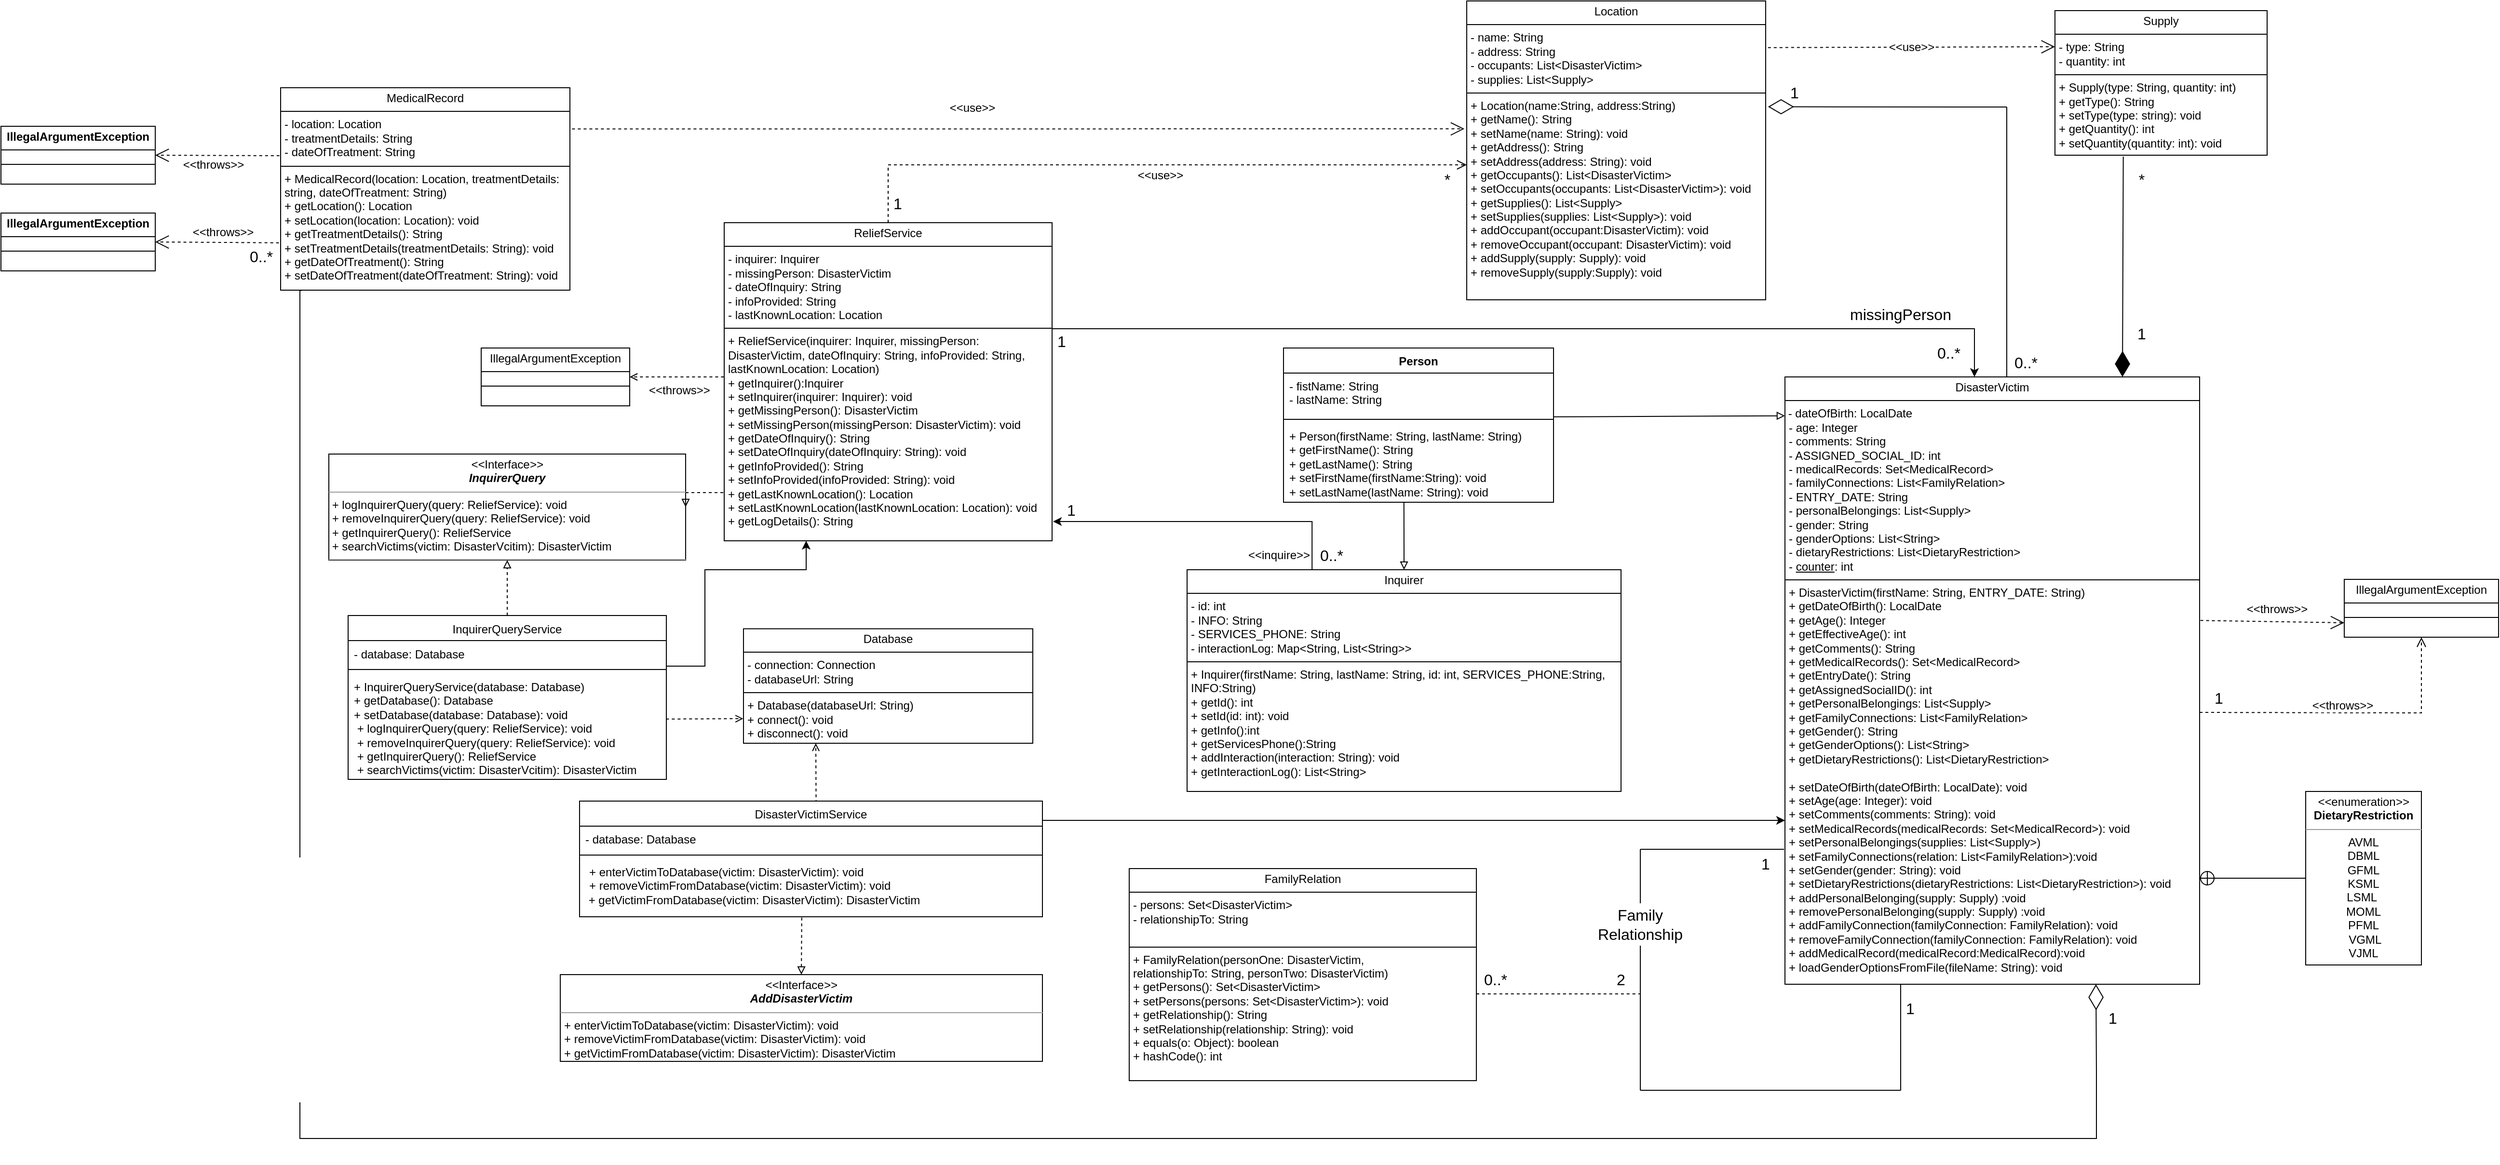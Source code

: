 <mxfile version="24.0.5" type="device">
  <diagram id="C5RBs43oDa-KdzZeNtuy" name="Page-1">
    <mxGraphModel dx="3094" dy="1171" grid="1" gridSize="10" guides="1" tooltips="1" connect="1" arrows="1" fold="1" page="0" pageScale="1" pageWidth="827" pageHeight="1169" math="0" shadow="0">
      <root>
        <mxCell id="WIyWlLk6GJQsqaUBKTNV-0" />
        <mxCell id="WIyWlLk6GJQsqaUBKTNV-1" parent="WIyWlLk6GJQsqaUBKTNV-0" />
        <mxCell id="fsNPHBbh8R6HiiBKmBhO-4" value="&lt;p style=&quot;margin:0px;margin-top:4px;text-align:center;&quot;&gt;MedicalRecord&lt;/p&gt;&lt;hr size=&quot;1&quot; style=&quot;border-style:solid;&quot;&gt;&lt;p style=&quot;margin:0px;margin-left:4px;&quot;&gt;- location: Location&lt;br&gt;- treatmentDetails: String&lt;br&gt;- dateOfTreatment: String&lt;br&gt;&lt;/p&gt;&lt;hr size=&quot;1&quot; style=&quot;border-style:solid;&quot;&gt;&lt;p style=&quot;margin:0px;margin-left:4px;&quot;&gt;+ MedicalRecord(location: Location, treatmentDetails:&lt;br&gt;string, dateOfTreatment: String)&lt;br&gt;+ getLocation(): Location&lt;br&gt;+ setLocation(location: Location): void&lt;br&gt;+ getTreatmentDetails(): String&lt;br&gt;+ setTreatmentDetails(treatmentDetails: String): void&lt;br&gt;+ getDateOfTreatment(): String&lt;br&gt;+ setDateOfTreatment(dateOfTreatment: String): void&lt;/p&gt;" style="verticalAlign=top;align=left;overflow=fill;html=1;whiteSpace=wrap;" parent="WIyWlLk6GJQsqaUBKTNV-1" vertex="1">
          <mxGeometry x="50" y="140" width="300" height="210" as="geometry" />
        </mxCell>
        <mxCell id="fsNPHBbh8R6HiiBKmBhO-5" value="&lt;p style=&quot;margin:0px;margin-top:4px;text-align:center;&quot;&gt;&lt;b&gt;IllegalArgumentException&lt;/b&gt;&lt;/p&gt;&lt;hr size=&quot;1&quot; style=&quot;border-style:solid;&quot;&gt;&lt;div style=&quot;height:2px;&quot;&gt;&lt;/div&gt;&lt;hr size=&quot;1&quot; style=&quot;border-style:solid;&quot;&gt;&lt;div style=&quot;height:2px;&quot;&gt;&lt;/div&gt;" style="verticalAlign=top;align=left;overflow=fill;html=1;whiteSpace=wrap;" parent="WIyWlLk6GJQsqaUBKTNV-1" vertex="1">
          <mxGeometry x="-240" y="180" width="160" height="60" as="geometry" />
        </mxCell>
        <mxCell id="fsNPHBbh8R6HiiBKmBhO-6" value="&lt;p style=&quot;margin: 4px 0px 0px; text-align: center;&quot;&gt;&lt;b&gt;IllegalArgumentException&lt;/b&gt;&lt;/p&gt;&lt;hr style=&quot;border-style: solid;&quot; size=&quot;1&quot;&gt;&lt;div style=&quot;height: 2px;&quot;&gt;&lt;/div&gt;&lt;hr style=&quot;border-style: solid;&quot; size=&quot;1&quot;&gt;&lt;br&gt;&lt;hr size=&quot;1&quot; style=&quot;border-style:solid;&quot;&gt;&lt;div style=&quot;height:2px;&quot;&gt;&lt;/div&gt;&lt;hr size=&quot;1&quot; style=&quot;border-style:solid;&quot;&gt;&lt;div style=&quot;height:2px;&quot;&gt;&lt;/div&gt;" style="verticalAlign=top;align=left;overflow=fill;html=1;whiteSpace=wrap;" parent="WIyWlLk6GJQsqaUBKTNV-1" vertex="1">
          <mxGeometry x="-240" y="270" width="160" height="60" as="geometry" />
        </mxCell>
        <mxCell id="fsNPHBbh8R6HiiBKmBhO-9" value="&amp;lt;&amp;lt;throws&amp;gt;&amp;gt;" style="endArrow=open;endSize=12;dashed=1;html=1;rounded=0;fontSize=12;curved=1;entryX=1;entryY=0.5;entryDx=0;entryDy=0;exitX=-0.004;exitY=0.336;exitDx=0;exitDy=0;exitPerimeter=0;" parent="WIyWlLk6GJQsqaUBKTNV-1" source="fsNPHBbh8R6HiiBKmBhO-4" target="fsNPHBbh8R6HiiBKmBhO-5" edge="1">
          <mxGeometry x="0.069" y="10" width="160" relative="1" as="geometry">
            <mxPoint x="50" y="330" as="sourcePoint" />
            <mxPoint x="210" y="330" as="targetPoint" />
            <mxPoint as="offset" />
          </mxGeometry>
        </mxCell>
        <mxCell id="fsNPHBbh8R6HiiBKmBhO-10" value="&amp;lt;&amp;lt;throws&amp;gt;&amp;gt;" style="endArrow=open;endSize=12;dashed=1;html=1;rounded=0;fontSize=12;curved=1;entryX=1;entryY=0.5;entryDx=0;entryDy=0;exitX=-0.006;exitY=0.766;exitDx=0;exitDy=0;exitPerimeter=0;" parent="WIyWlLk6GJQsqaUBKTNV-1" source="fsNPHBbh8R6HiiBKmBhO-4" target="fsNPHBbh8R6HiiBKmBhO-6" edge="1">
          <mxGeometry x="-0.091" y="-10" width="160" relative="1" as="geometry">
            <mxPoint x="50" y="460" as="sourcePoint" />
            <mxPoint x="210" y="460" as="targetPoint" />
            <mxPoint as="offset" />
          </mxGeometry>
        </mxCell>
        <mxCell id="fsNPHBbh8R6HiiBKmBhO-11" value="&lt;p style=&quot;margin:0px;margin-top:4px;text-align:center;&quot;&gt;Supply&lt;/p&gt;&lt;hr size=&quot;1&quot; style=&quot;border-style:solid;&quot;&gt;&lt;p style=&quot;margin:0px;margin-left:4px;&quot;&gt;- type: String&amp;nbsp;&lt;/p&gt;&lt;p style=&quot;margin:0px;margin-left:4px;&quot;&gt;- quantity: int&lt;/p&gt;&lt;hr size=&quot;1&quot; style=&quot;border-style:solid;&quot;&gt;&lt;p style=&quot;margin:0px;margin-left:4px;&quot;&gt;+ Supply(type: String, quantity: int)&lt;br/&gt;+ getType(): String&lt;br/&gt;+ setType(type: string): void&lt;br/&gt;+ getQuantity(): int&lt;br/&gt;+ setQuantity(quantity: int): void&lt;br&gt;&lt;/p&gt;" style="verticalAlign=top;align=left;overflow=fill;html=1;whiteSpace=wrap;" parent="WIyWlLk6GJQsqaUBKTNV-1" vertex="1">
          <mxGeometry x="1890" y="60" width="220" height="150" as="geometry" />
        </mxCell>
        <mxCell id="fsNPHBbh8R6HiiBKmBhO-13" value="&lt;p style=&quot;margin:0px;margin-top:4px;text-align:center;&quot;&gt;Location&lt;/p&gt;&lt;hr size=&quot;1&quot; style=&quot;border-style:solid;&quot;&gt;&lt;p style=&quot;margin:0px;margin-left:4px;&quot;&gt;- name: String&lt;br&gt;- address: String&lt;br&gt;- occupants: List&amp;lt;DisasterVictim&amp;gt;&lt;br&gt;- supplies: &lt;span style=&quot;background-color: initial;&quot;&gt;List&amp;lt;Supply&amp;gt;&lt;/span&gt;&lt;br&gt;&lt;/p&gt;&lt;hr size=&quot;1&quot; style=&quot;border-style:solid;&quot;&gt;&lt;p style=&quot;margin:0px;margin-left:4px;&quot;&gt;+ Location(name:String, address:String)&lt;br&gt;+ getName(): String&lt;br&gt;+ setName(name: String): void&lt;br&gt;+ getAddress(): String&lt;br&gt;+ setAddress(address: String): void&lt;br&gt;+ getOccupants(): List&amp;lt;DisasterVictim&amp;gt;&lt;br&gt;+ setOccupants(occupants: List&amp;lt;DisasterVictim&amp;gt;): void&lt;br&gt;+ getSupplies(): List&amp;lt;Supply&amp;gt;&lt;br&gt;+ setSupplies(supplies: List&amp;lt;Supply&amp;gt;): void&lt;br&gt;+ addOccupant(occupant:DisasterVictim): void&lt;br&gt;+ removeOccupant(occupant: DisasterVictim): void&lt;br&gt;+ addSupply(supply: Supply): void&lt;br&gt;+ removeSupply(supply:Supply): void&lt;br&gt;&lt;/p&gt;" style="verticalAlign=top;align=left;overflow=fill;html=1;whiteSpace=wrap;" parent="WIyWlLk6GJQsqaUBKTNV-1" vertex="1">
          <mxGeometry x="1280" y="50" width="310" height="310" as="geometry" />
        </mxCell>
        <mxCell id="fsNPHBbh8R6HiiBKmBhO-15" value="&lt;p style=&quot;margin:0px;margin-top:4px;text-align:center;&quot;&gt;DisasterVictim&lt;/p&gt;&lt;hr size=&quot;1&quot; style=&quot;border-style:solid;&quot;&gt;&lt;div&gt;&amp;nbsp;- dateOfBirth: LocalDate&lt;/div&gt;&lt;p style=&quot;margin:0px;margin-left:4px;&quot;&gt;- age: Integer&lt;/p&gt;&lt;p style=&quot;margin:0px;margin-left:4px;&quot;&gt;- comments: String&lt;br&gt;- ASSIGNED_SOCIAL_ID: int&lt;br&gt;- medicalRecords: Set&amp;lt;MedicalRecord&amp;gt;&lt;br&gt;- familyConnections: List&amp;lt;FamilyRelation&amp;gt;&lt;br&gt;- ENTRY_DATE: String&lt;br&gt;- personalBelongings: List&amp;lt;Supply&amp;gt;&lt;br&gt;- gender: String&lt;/p&gt;&lt;p style=&quot;margin:0px;margin-left:4px;&quot;&gt;- genderOptions: List&amp;lt;String&amp;gt;&lt;br&gt;- dietaryRestrictions: List&amp;lt;DietaryRestriction&amp;gt;&lt;br&gt;&lt;/p&gt;&lt;p style=&quot;margin:0px;margin-left:4px;&quot;&gt;- &lt;u&gt;counter&lt;/u&gt;: int&lt;/p&gt;&lt;hr size=&quot;1&quot; style=&quot;border-style:solid;&quot;&gt;&lt;p style=&quot;margin:0px;margin-left:4px;&quot;&gt;+ DisasterVictim(firstName: String, ENTRY_DATE: String)&lt;br&gt;&lt;/p&gt;&lt;p style=&quot;margin:0px;margin-left:4px;&quot;&gt;+ getDateOfBirth(): LocalDate&lt;/p&gt;&lt;p style=&quot;margin:0px;margin-left:4px;&quot;&gt;+ getAge(): Integer&lt;/p&gt;&lt;p style=&quot;margin:0px;margin-left:4px;&quot;&gt;+ getEffectiveAge(): int&lt;/p&gt;&lt;p style=&quot;margin:0px;margin-left:4px;&quot;&gt;+ getComments(): String&lt;br&gt;+ getMedicalRecords(): Set&amp;lt;MedicalRecord&amp;gt;&lt;br&gt;+ getEntryDate(): String&lt;br&gt;+ getAssignedSocialID(): int&lt;br&gt;+ getPersonalBelongings: List&amp;lt;Supply&amp;gt;&lt;br&gt;+ getFamilyConnections: List&amp;lt;FamilyRelation&amp;gt;&lt;/p&gt;&lt;p style=&quot;margin:0px;margin-left:4px;&quot;&gt;+ getGender(): String&lt;/p&gt;&lt;p style=&quot;margin:0px;margin-left:4px;&quot;&gt;+ getGenderOptions(): List&amp;lt;String&amp;gt;&lt;br&gt;+ getDietaryRestrictions(): List&amp;lt;DietaryRestriction&amp;gt;&lt;br&gt;&lt;/p&gt;&lt;p style=&quot;margin:0px;margin-left:4px;&quot;&gt;&lt;br&gt;+ setDateOfBirth(dateOfBirth: LocalDate): void&lt;/p&gt;&lt;p style=&quot;margin:0px;margin-left:4px;&quot;&gt;+ setAge(age: Integer): void&lt;br&gt;&lt;/p&gt;&lt;p style=&quot;margin:0px;margin-left:4px;&quot;&gt;+ setComments(comments: String): void&lt;br&gt;+ setMedicalRecords(medicalRecords: Set&amp;lt;MedicalRecord&amp;gt;): void&lt;br&gt;+ setPersonalBelongings(supplies: List&amp;lt;Supply&amp;gt;)&lt;br&gt;+ setFamilyConnections(relation: List&amp;lt;FamilyRelation&amp;gt;):void&lt;br&gt;+ setGender(gender: String): void&lt;br&gt;+ setDietaryRestrictions(dietaryRestrictions: List&amp;lt;DietaryRestriction&amp;gt;): void&lt;br&gt;&lt;/p&gt;&lt;p style=&quot;margin:0px;margin-left:4px;&quot;&gt;+ addPersonalBelonging(supply: Supply) :void&lt;br&gt;+ removePersonalBelonging(supply: Supply) :void&lt;br&gt;+ addFamilyConnection(familyConnection: FamilyRelation): void&lt;br&gt;+ removeFamilyConnection(familyConnection: FamilyRelation): void&lt;br&gt;+ addMedicalRecord(medicalRecord:MedicalRecord):void&lt;br&gt;+ loadGenderOptionsFromFile(fileName: String): void&lt;br&gt;&lt;/p&gt;" style="verticalAlign=top;align=left;overflow=fill;html=1;whiteSpace=wrap;" parent="WIyWlLk6GJQsqaUBKTNV-1" vertex="1">
          <mxGeometry x="1610" y="440" width="430" height="630" as="geometry" />
        </mxCell>
        <mxCell id="iH_fz4PEBAr2OIqZiqkG-1" style="edgeStyle=orthogonalEdgeStyle;rounded=0;orthogonalLoop=1;jettySize=auto;html=1;exitX=0.797;exitY=0;exitDx=0;exitDy=0;entryX=1;entryY=0.5;entryDx=0;entryDy=0;dashed=1;endArrow=open;endFill=0;exitPerimeter=0;" parent="WIyWlLk6GJQsqaUBKTNV-1" source="iH_fz4PEBAr2OIqZiqkG-50" target="fsNPHBbh8R6HiiBKmBhO-17" edge="1">
          <mxGeometry relative="1" as="geometry">
            <Array as="points">
              <mxPoint x="460" y="440" />
              <mxPoint x="460" y="440" />
            </Array>
          </mxGeometry>
        </mxCell>
        <mxCell id="fsNPHBbh8R6HiiBKmBhO-16" value="&lt;p style=&quot;margin:0px;margin-top:4px;text-align:center;&quot;&gt;ReliefService&lt;/p&gt;&lt;hr size=&quot;1&quot; style=&quot;border-style:solid;&quot;&gt;&lt;p style=&quot;margin:0px;margin-left:4px;&quot;&gt;- inquirer: Inquirer&lt;br&gt;- missingPerson: DisasterVictim&lt;br&gt;- dateOfInquiry: String&lt;br&gt;- infoProvided: String&lt;br&gt;- lastKnownLocation: Location&lt;/p&gt;&lt;hr size=&quot;1&quot; style=&quot;border-style:solid;&quot;&gt;&lt;p style=&quot;margin:0px;margin-left:4px;&quot;&gt;+ ReliefService(inquirer: Inquirer, missingPerson: DisasterVictim, dateOfInquiry: String, infoProvided: String, lastKnownLocation: Location)&lt;br&gt;+ getInquirer():Inquirer&lt;br&gt;+ setInquirer(inquirer: Inquirer): void&lt;br&gt;+ getMissingPerson(): DisasterVictim&lt;br&gt;+ setMissingPerson(missingPerson: DisasterVictim): void&lt;br&gt;+ getDateOfInquiry(): String&lt;br&gt;+ setDateOfInquiry(dateOfInquiry: String): void&lt;br&gt;+ getInfoProvided(): String&lt;br&gt;+ setInfoProvided(infoProvided: String): void&lt;br&gt;+ getLastKnownLocation(): Location&lt;br&gt;+ setLastKnownLocation(lastKnownLocation: Location): void&lt;br&gt;+ getLogDetails(): String&lt;/p&gt;&lt;br&gt;&lt;p style=&quot;margin:0px;margin-left:4px;&quot;&gt;&lt;br&gt;&lt;/p&gt;" style="verticalAlign=top;align=left;overflow=fill;html=1;whiteSpace=wrap;flipV=1;flipH=1;" parent="WIyWlLk6GJQsqaUBKTNV-1" vertex="1">
          <mxGeometry x="510" y="280" width="340" height="330" as="geometry" />
        </mxCell>
        <mxCell id="fsNPHBbh8R6HiiBKmBhO-17" value="&lt;p style=&quot;margin:0px;margin-top:4px;text-align:center;&quot;&gt;IllegalArgumentException&lt;br&gt;&lt;/p&gt;&lt;hr size=&quot;1&quot; style=&quot;border-style:solid;&quot;&gt;&lt;div style=&quot;height:2px;&quot;&gt;&lt;/div&gt;&lt;hr size=&quot;1&quot; style=&quot;border-style:solid;&quot;&gt;&lt;div style=&quot;height:2px;&quot;&gt;&lt;/div&gt;" style="verticalAlign=top;align=left;overflow=fill;html=1;whiteSpace=wrap;" parent="WIyWlLk6GJQsqaUBKTNV-1" vertex="1">
          <mxGeometry x="258" y="410" width="154" height="60" as="geometry" />
        </mxCell>
        <mxCell id="fsNPHBbh8R6HiiBKmBhO-23" value="&lt;p style=&quot;margin:0px;margin-top:4px;text-align:center;&quot;&gt;IllegalArgumentException&lt;br&gt;&lt;/p&gt;&lt;hr size=&quot;1&quot; style=&quot;border-style:solid;&quot;&gt;&lt;div style=&quot;height:2px;&quot;&gt;&lt;/div&gt;&lt;hr size=&quot;1&quot; style=&quot;border-style:solid;&quot;&gt;&lt;div style=&quot;height:2px;&quot;&gt;&lt;/div&gt;" style="verticalAlign=top;align=left;overflow=fill;html=1;whiteSpace=wrap;" parent="WIyWlLk6GJQsqaUBKTNV-1" vertex="1">
          <mxGeometry x="2190" y="650" width="160" height="60" as="geometry" />
        </mxCell>
        <mxCell id="fsNPHBbh8R6HiiBKmBhO-28" value="" style="endArrow=none;html=1;rounded=0;fontSize=12;startSize=8;endSize=8;edgeStyle=orthogonalEdgeStyle;" parent="WIyWlLk6GJQsqaUBKTNV-1" edge="1">
          <mxGeometry width="50" height="50" relative="1" as="geometry">
            <mxPoint x="1460" y="930" as="sourcePoint" />
            <mxPoint x="1609" y="930" as="targetPoint" />
            <Array as="points">
              <mxPoint x="1460" y="930" />
              <mxPoint x="1609" y="930" />
            </Array>
          </mxGeometry>
        </mxCell>
        <mxCell id="fsNPHBbh8R6HiiBKmBhO-29" value="" style="endArrow=none;html=1;rounded=0;fontSize=12;startSize=8;endSize=8;curved=1;" parent="WIyWlLk6GJQsqaUBKTNV-1" source="fsNPHBbh8R6HiiBKmBhO-36" edge="1">
          <mxGeometry width="50" height="50" relative="1" as="geometry">
            <mxPoint x="1460" y="1090" as="sourcePoint" />
            <mxPoint x="1460" y="930" as="targetPoint" />
          </mxGeometry>
        </mxCell>
        <mxCell id="fsNPHBbh8R6HiiBKmBhO-30" value="" style="endArrow=none;html=1;rounded=0;fontSize=12;startSize=8;endSize=8;curved=1;" parent="WIyWlLk6GJQsqaUBKTNV-1" edge="1">
          <mxGeometry width="50" height="50" relative="1" as="geometry">
            <mxPoint x="1460" y="1180" as="sourcePoint" />
            <mxPoint x="1730" y="1180" as="targetPoint" />
          </mxGeometry>
        </mxCell>
        <mxCell id="fsNPHBbh8R6HiiBKmBhO-31" value="" style="endArrow=none;html=1;rounded=0;fontSize=12;startSize=8;endSize=8;curved=1;exitX=0.279;exitY=1;exitDx=0;exitDy=0;exitPerimeter=0;" parent="WIyWlLk6GJQsqaUBKTNV-1" source="fsNPHBbh8R6HiiBKmBhO-15" edge="1">
          <mxGeometry width="50" height="50" relative="1" as="geometry">
            <mxPoint x="1790" y="1130" as="sourcePoint" />
            <mxPoint x="1730" y="1180" as="targetPoint" />
          </mxGeometry>
        </mxCell>
        <mxCell id="fsNPHBbh8R6HiiBKmBhO-35" value="" style="endArrow=none;html=1;rounded=0;fontSize=12;startSize=8;endSize=8;curved=1;" parent="WIyWlLk6GJQsqaUBKTNV-1" target="fsNPHBbh8R6HiiBKmBhO-36" edge="1">
          <mxGeometry width="50" height="50" relative="1" as="geometry">
            <mxPoint x="1460" y="1180" as="sourcePoint" />
            <mxPoint x="1460" y="900" as="targetPoint" />
          </mxGeometry>
        </mxCell>
        <mxCell id="fsNPHBbh8R6HiiBKmBhO-36" value="Family Relationship" style="text;html=1;align=center;verticalAlign=middle;whiteSpace=wrap;rounded=0;fontSize=16;" parent="WIyWlLk6GJQsqaUBKTNV-1" vertex="1">
          <mxGeometry x="1430" y="986" width="60" height="44" as="geometry" />
        </mxCell>
        <mxCell id="fsNPHBbh8R6HiiBKmBhO-38" value="1" style="text;html=1;align=center;verticalAlign=middle;whiteSpace=wrap;rounded=0;fontSize=16;" parent="WIyWlLk6GJQsqaUBKTNV-1" vertex="1">
          <mxGeometry x="1710" y="1080" width="60" height="30" as="geometry" />
        </mxCell>
        <mxCell id="4Btlan4GxNjPDh_RYDLL-2" value="" style="endArrow=none;html=1;rounded=0;fontSize=12;startSize=8;endSize=8;curved=1;" parent="WIyWlLk6GJQsqaUBKTNV-1" edge="1">
          <mxGeometry width="50" height="50" relative="1" as="geometry">
            <mxPoint x="1340" y="1130" as="sourcePoint" />
            <mxPoint x="1340" y="1130" as="targetPoint" />
          </mxGeometry>
        </mxCell>
        <mxCell id="4Btlan4GxNjPDh_RYDLL-12" value="&lt;p style=&quot;margin:0px;margin-top:4px;text-align:center;&quot;&gt;FamilyRelation&lt;/p&gt;&lt;hr size=&quot;1&quot; style=&quot;border-style:solid;&quot;&gt;&lt;p style=&quot;margin:0px;margin-left:4px;&quot;&gt;- persons: Set&amp;lt;DisasterVictim&amp;gt;&lt;br&gt;- relationshipTo: String&lt;br&gt;&lt;br&gt;&lt;/p&gt;&lt;hr size=&quot;1&quot; style=&quot;border-style:solid;&quot;&gt;&lt;p style=&quot;margin:0px;margin-left:4px;&quot;&gt;+ FamilyRelation(personOne: DisasterVictim,&lt;br&gt;relationshipTo: String, personTwo: DisasterVictim)&lt;br&gt;+ getPersons(): Set&amp;lt;DisasterVictim&amp;gt;&lt;br&gt;+ setPersons(persons: Set&amp;lt;DisasterVictim&amp;gt;): void&lt;br&gt;+ getRelationship(): String&lt;br&gt;+ setRelationship(relationship: String): void&lt;br&gt;+ equals(o: Object): boolean&lt;br&gt;+ hashCode(): int&lt;br&gt;&lt;/p&gt;" style="verticalAlign=top;align=left;overflow=fill;html=1;whiteSpace=wrap;" parent="WIyWlLk6GJQsqaUBKTNV-1" vertex="1">
          <mxGeometry x="930" y="950" width="360" height="220" as="geometry" />
        </mxCell>
        <mxCell id="4Btlan4GxNjPDh_RYDLL-13" value="&amp;lt;&amp;lt;throws&amp;gt;&amp;gt;" style="endArrow=open;endSize=12;dashed=1;html=1;rounded=0;fontSize=12;curved=1;entryX=0;entryY=0.75;entryDx=0;entryDy=0;exitX=1.002;exitY=0.401;exitDx=0;exitDy=0;exitPerimeter=0;" parent="WIyWlLk6GJQsqaUBKTNV-1" source="fsNPHBbh8R6HiiBKmBhO-15" target="fsNPHBbh8R6HiiBKmBhO-23" edge="1">
          <mxGeometry x="0.053" y="13" width="160" relative="1" as="geometry">
            <mxPoint x="1600" y="650" as="sourcePoint" />
            <mxPoint x="1760" y="650" as="targetPoint" />
            <mxPoint as="offset" />
          </mxGeometry>
        </mxCell>
        <mxCell id="4Btlan4GxNjPDh_RYDLL-16" value="&amp;lt;&amp;lt;throws&amp;gt;&amp;gt;" style="html=1;verticalAlign=bottom;endArrow=open;dashed=1;endSize=8;rounded=0;fontSize=12;edgeStyle=orthogonalEdgeStyle;entryX=0.5;entryY=1;entryDx=0;entryDy=0;" parent="WIyWlLk6GJQsqaUBKTNV-1" target="fsNPHBbh8R6HiiBKmBhO-23" edge="1">
          <mxGeometry x="-0.038" y="-2" relative="1" as="geometry">
            <mxPoint x="2040" y="788" as="sourcePoint" />
            <mxPoint x="2280" y="730" as="targetPoint" />
            <mxPoint as="offset" />
          </mxGeometry>
        </mxCell>
        <mxCell id="4Btlan4GxNjPDh_RYDLL-17" value="" style="endArrow=none;dashed=1;html=1;rounded=0;fontSize=12;startSize=8;endSize=8;curved=1;" parent="WIyWlLk6GJQsqaUBKTNV-1" edge="1">
          <mxGeometry width="50" height="50" relative="1" as="geometry">
            <mxPoint x="1290" y="1080" as="sourcePoint" />
            <mxPoint x="1460" y="1080" as="targetPoint" />
          </mxGeometry>
        </mxCell>
        <mxCell id="4Btlan4GxNjPDh_RYDLL-18" value="0..*" style="text;html=1;align=center;verticalAlign=middle;whiteSpace=wrap;rounded=0;fontSize=16;" parent="WIyWlLk6GJQsqaUBKTNV-1" vertex="1">
          <mxGeometry x="1280" y="1050" width="60" height="30" as="geometry" />
        </mxCell>
        <mxCell id="4Btlan4GxNjPDh_RYDLL-19" value="2" style="text;html=1;align=center;verticalAlign=middle;whiteSpace=wrap;rounded=0;fontSize=16;" parent="WIyWlLk6GJQsqaUBKTNV-1" vertex="1">
          <mxGeometry x="1410" y="1050" width="60" height="30" as="geometry" />
        </mxCell>
        <mxCell id="4Btlan4GxNjPDh_RYDLL-24" value="missingPerson" style="text;html=1;align=center;verticalAlign=middle;whiteSpace=wrap;rounded=0;fontSize=16;" parent="WIyWlLk6GJQsqaUBKTNV-1" vertex="1">
          <mxGeometry x="1700" y="360" width="60" height="30" as="geometry" />
        </mxCell>
        <mxCell id="4Btlan4GxNjPDh_RYDLL-26" value="0..*" style="text;html=1;align=center;verticalAlign=middle;whiteSpace=wrap;rounded=0;fontSize=16;" parent="WIyWlLk6GJQsqaUBKTNV-1" vertex="1">
          <mxGeometry x="1750" y="400" width="60" height="30" as="geometry" />
        </mxCell>
        <mxCell id="4Btlan4GxNjPDh_RYDLL-27" value="1" style="text;html=1;align=center;verticalAlign=middle;whiteSpace=wrap;rounded=0;fontSize=16;" parent="WIyWlLk6GJQsqaUBKTNV-1" vertex="1">
          <mxGeometry x="830" y="387.5" width="60" height="30" as="geometry" />
        </mxCell>
        <mxCell id="4Btlan4GxNjPDh_RYDLL-41" value="" style="endArrow=none;html=1;rounded=0;fontSize=12;startSize=8;endSize=8;entryX=0.074;entryY=1.001;entryDx=0;entryDy=0;entryPerimeter=0;edgeStyle=orthogonalEdgeStyle;" parent="WIyWlLk6GJQsqaUBKTNV-1" target="fsNPHBbh8R6HiiBKmBhO-4" edge="1">
          <mxGeometry width="50" height="50" relative="1" as="geometry">
            <mxPoint x="1820" y="1230" as="sourcePoint" />
            <mxPoint x="130.0" y="370" as="targetPoint" />
            <Array as="points">
              <mxPoint x="1820" y="1230" />
              <mxPoint x="70" y="1230" />
            </Array>
          </mxGeometry>
        </mxCell>
        <mxCell id="4Btlan4GxNjPDh_RYDLL-43" value="" style="endArrow=diamondThin;endFill=0;endSize=24;html=1;rounded=0;fontSize=12;edgeStyle=orthogonalEdgeStyle;entryX=0.75;entryY=1;entryDx=0;entryDy=0;" parent="WIyWlLk6GJQsqaUBKTNV-1" target="fsNPHBbh8R6HiiBKmBhO-15" edge="1">
          <mxGeometry width="160" relative="1" as="geometry">
            <mxPoint x="1820" y="1230" as="sourcePoint" />
            <mxPoint x="1820" y="1120" as="targetPoint" />
            <Array as="points">
              <mxPoint x="1933" y="1230" />
              <mxPoint x="1933" y="1160" />
            </Array>
          </mxGeometry>
        </mxCell>
        <mxCell id="4Btlan4GxNjPDh_RYDLL-44" value="0..*" style="text;html=1;align=center;verticalAlign=middle;whiteSpace=wrap;rounded=0;fontSize=16;" parent="WIyWlLk6GJQsqaUBKTNV-1" vertex="1">
          <mxGeometry y="279" width="60" height="71" as="geometry" />
        </mxCell>
        <mxCell id="4Btlan4GxNjPDh_RYDLL-45" value="1" style="text;html=1;align=center;verticalAlign=middle;whiteSpace=wrap;rounded=0;fontSize=16;" parent="WIyWlLk6GJQsqaUBKTNV-1" vertex="1">
          <mxGeometry x="1920" y="1090" width="60" height="30" as="geometry" />
        </mxCell>
        <mxCell id="4Btlan4GxNjPDh_RYDLL-46" value="&amp;lt;&amp;lt;use&amp;gt;&amp;gt;" style="endArrow=open;endSize=12;dashed=1;html=1;rounded=0;fontSize=12;exitX=1;exitY=0.25;exitDx=0;exitDy=0;entryX=-0.008;entryY=0.428;entryDx=0;entryDy=0;entryPerimeter=0;edgeStyle=orthogonalEdgeStyle;" parent="WIyWlLk6GJQsqaUBKTNV-1" source="fsNPHBbh8R6HiiBKmBhO-4" target="fsNPHBbh8R6HiiBKmBhO-13" edge="1">
          <mxGeometry x="-0.089" y="22" width="160" relative="1" as="geometry">
            <mxPoint x="320" y="270" as="sourcePoint" />
            <mxPoint x="1030" y="185" as="targetPoint" />
            <mxPoint as="offset" />
            <Array as="points">
              <mxPoint x="350" y="183" />
            </Array>
          </mxGeometry>
        </mxCell>
        <mxCell id="4Btlan4GxNjPDh_RYDLL-47" value="&amp;lt;&amp;lt;use&amp;gt;&amp;gt;" style="html=1;verticalAlign=bottom;endArrow=open;dashed=1;endSize=8;rounded=0;fontSize=12;edgeStyle=orthogonalEdgeStyle;exitX=0.5;exitY=0;exitDx=0;exitDy=0;" parent="WIyWlLk6GJQsqaUBKTNV-1" source="fsNPHBbh8R6HiiBKmBhO-16" edge="1">
          <mxGeometry x="0.036" y="-20" relative="1" as="geometry">
            <mxPoint x="640" y="280" as="sourcePoint" />
            <mxPoint x="1280" y="220" as="targetPoint" />
            <Array as="points">
              <mxPoint x="680" y="220" />
              <mxPoint x="1279" y="220" />
            </Array>
            <mxPoint as="offset" />
          </mxGeometry>
        </mxCell>
        <mxCell id="4Btlan4GxNjPDh_RYDLL-48" value="1" style="text;html=1;align=center;verticalAlign=middle;whiteSpace=wrap;rounded=0;fontSize=16;" parent="WIyWlLk6GJQsqaUBKTNV-1" vertex="1">
          <mxGeometry x="660" y="250" width="60" height="20" as="geometry" />
        </mxCell>
        <mxCell id="4Btlan4GxNjPDh_RYDLL-49" value="*" style="text;html=1;align=center;verticalAlign=middle;whiteSpace=wrap;rounded=0;fontSize=16;" parent="WIyWlLk6GJQsqaUBKTNV-1" vertex="1">
          <mxGeometry x="1230" y="220" width="60" height="30" as="geometry" />
        </mxCell>
        <mxCell id="4Btlan4GxNjPDh_RYDLL-50" value="" style="endArrow=diamondThin;endFill=0;endSize=24;html=1;rounded=0;fontSize=12;curved=1;entryX=1.008;entryY=0.354;entryDx=0;entryDy=0;entryPerimeter=0;" parent="WIyWlLk6GJQsqaUBKTNV-1" target="fsNPHBbh8R6HiiBKmBhO-13" edge="1">
          <mxGeometry width="160" relative="1" as="geometry">
            <mxPoint x="1840" y="160" as="sourcePoint" />
            <mxPoint x="1610.28" y="159.67" as="targetPoint" />
          </mxGeometry>
        </mxCell>
        <mxCell id="4Btlan4GxNjPDh_RYDLL-51" value="" style="endArrow=none;html=1;rounded=0;fontSize=12;startSize=8;endSize=8;curved=1;" parent="WIyWlLk6GJQsqaUBKTNV-1" edge="1">
          <mxGeometry width="50" height="50" relative="1" as="geometry">
            <mxPoint x="1840" y="440" as="sourcePoint" />
            <mxPoint x="1840" y="160" as="targetPoint" />
          </mxGeometry>
        </mxCell>
        <mxCell id="4Btlan4GxNjPDh_RYDLL-55" value="0..*" style="text;html=1;align=center;verticalAlign=middle;whiteSpace=wrap;rounded=0;fontSize=16;" parent="WIyWlLk6GJQsqaUBKTNV-1" vertex="1">
          <mxGeometry x="1830" y="410" width="60" height="30" as="geometry" />
        </mxCell>
        <mxCell id="4Btlan4GxNjPDh_RYDLL-56" value="" style="endArrow=diamondThin;endFill=1;endSize=24;html=1;rounded=0;fontSize=12;curved=1;exitX=0.322;exitY=1.009;exitDx=0;exitDy=0;exitPerimeter=0;" parent="WIyWlLk6GJQsqaUBKTNV-1" source="fsNPHBbh8R6HiiBKmBhO-11" edge="1">
          <mxGeometry width="160" relative="1" as="geometry">
            <mxPoint x="1960" y="190" as="sourcePoint" />
            <mxPoint x="1960" y="440" as="targetPoint" />
          </mxGeometry>
        </mxCell>
        <mxCell id="4Btlan4GxNjPDh_RYDLL-59" value="*" style="text;html=1;align=center;verticalAlign=middle;whiteSpace=wrap;rounded=0;fontSize=16;" parent="WIyWlLk6GJQsqaUBKTNV-1" vertex="1">
          <mxGeometry x="1950" y="220" width="60" height="30" as="geometry" />
        </mxCell>
        <mxCell id="4Btlan4GxNjPDh_RYDLL-60" value="1" style="text;html=1;align=center;verticalAlign=middle;whiteSpace=wrap;rounded=0;fontSize=16;" parent="WIyWlLk6GJQsqaUBKTNV-1" vertex="1">
          <mxGeometry x="1950" y="380" width="60" height="30" as="geometry" />
        </mxCell>
        <mxCell id="4Btlan4GxNjPDh_RYDLL-61" value="&amp;lt;&amp;lt;use&amp;gt;&amp;gt;" style="endArrow=open;endSize=12;dashed=1;html=1;rounded=0;fontSize=12;curved=1;entryX=0;entryY=0.25;entryDx=0;entryDy=0;exitX=1.008;exitY=0.156;exitDx=0;exitDy=0;exitPerimeter=0;" parent="WIyWlLk6GJQsqaUBKTNV-1" source="fsNPHBbh8R6HiiBKmBhO-13" target="fsNPHBbh8R6HiiBKmBhO-11" edge="1">
          <mxGeometry width="160" relative="1" as="geometry">
            <mxPoint x="940" y="170" as="sourcePoint" />
            <mxPoint x="1120" y="160" as="targetPoint" />
          </mxGeometry>
        </mxCell>
        <mxCell id="1jR7k1gow2ewas9rVu31-25" value="&lt;p style=&quot;margin:0px;margin-top:4px;text-align:center;&quot;&gt;&lt;i&gt;&amp;lt;&amp;lt;&lt;/i&gt;enumeration&lt;i&gt;&amp;gt;&amp;gt;&lt;/i&gt;&lt;br&gt;&lt;b&gt;DietaryRestriction&lt;/b&gt;&lt;br&gt;&lt;/p&gt;&lt;hr size=&quot;1&quot;&gt;&lt;div align=&quot;center&quot;&gt; AVML &lt;br&gt;DBML&lt;br&gt;GFML &lt;br&gt;KSML &lt;br&gt;LSML&amp;nbsp;&lt;/div&gt;&lt;div align=&quot;center&quot;&gt;MOML&lt;br&gt;PFML &lt;br&gt;&amp;nbsp;VGML &lt;br&gt;VJML &lt;br&gt;&lt;/div&gt;" style="verticalAlign=top;align=left;overflow=fill;html=1;whiteSpace=wrap;" parent="WIyWlLk6GJQsqaUBKTNV-1" vertex="1">
          <mxGeometry x="2150" y="870" width="120" height="180" as="geometry" />
        </mxCell>
        <mxCell id="1jR7k1gow2ewas9rVu31-26" value="" style="endArrow=none;startArrow=circlePlus;endFill=0;startFill=0;endSize=8;html=1;rounded=0;entryX=0;entryY=0.5;entryDx=0;entryDy=0;" parent="WIyWlLk6GJQsqaUBKTNV-1" target="1jR7k1gow2ewas9rVu31-25" edge="1">
          <mxGeometry width="160" relative="1" as="geometry">
            <mxPoint x="2040" y="960" as="sourcePoint" />
            <mxPoint x="2160.0" y="986.0" as="targetPoint" />
          </mxGeometry>
        </mxCell>
        <mxCell id="_jBDTBEZgybwj3e87K2S-3" value="1" style="text;html=1;align=center;verticalAlign=middle;whiteSpace=wrap;rounded=0;fontSize=16;" parent="WIyWlLk6GJQsqaUBKTNV-1" vertex="1">
          <mxGeometry x="2030" y="757.5" width="60" height="30" as="geometry" />
        </mxCell>
        <mxCell id="iH_fz4PEBAr2OIqZiqkG-3" value="&lt;p style=&quot;margin:0px;margin-top:4px;text-align:center;&quot;&gt;&lt;i&gt;&amp;lt;&amp;lt;&lt;/i&gt;Interface&lt;i&gt;&amp;gt;&amp;gt;&lt;/i&gt;&lt;br&gt;&lt;b&gt;&lt;i&gt;InquirerQuery&lt;/i&gt;&lt;/b&gt;&lt;br&gt;&lt;/p&gt;&lt;hr size=&quot;1&quot;&gt;&lt;div&gt;&amp;nbsp;+ logInquirerQuery(query: ReliefService): void&lt;/div&gt;&lt;div&gt;&amp;nbsp;+ removeInquirerQuery(query: ReliefService): void&lt;br&gt;&lt;/div&gt;&lt;div&gt;&amp;nbsp;+ getInquirerQuery(): ReliefService&lt;/div&gt;&amp;nbsp;+ searchVictims(victim: DisasterVcitim): DisasterVictim&lt;br&gt;&lt;hr size=&quot;1&quot;&gt;&lt;p style=&quot;margin:0px;margin-left:4px;&quot;&gt;&lt;br&gt;&lt;/p&gt;" style="verticalAlign=top;align=left;overflow=fill;html=1;whiteSpace=wrap;" parent="WIyWlLk6GJQsqaUBKTNV-1" vertex="1">
          <mxGeometry x="100" y="520" width="370" height="110" as="geometry" />
        </mxCell>
        <mxCell id="iH_fz4PEBAr2OIqZiqkG-4" style="edgeStyle=orthogonalEdgeStyle;rounded=0;orthogonalLoop=1;jettySize=auto;html=1;endArrow=block;endFill=0;dashed=1;entryX=1;entryY=0.5;entryDx=0;entryDy=0;" parent="WIyWlLk6GJQsqaUBKTNV-1" target="iH_fz4PEBAr2OIqZiqkG-3" edge="1">
          <mxGeometry relative="1" as="geometry">
            <mxPoint x="509" y="560" as="sourcePoint" />
            <mxPoint x="680" y="750" as="targetPoint" />
            <Array as="points">
              <mxPoint x="509" y="560" />
            </Array>
          </mxGeometry>
        </mxCell>
        <mxCell id="iH_fz4PEBAr2OIqZiqkG-5" value="&lt;p style=&quot;margin:0px;margin-top:4px;text-align:center;&quot;&gt;Database&lt;br&gt;&lt;/p&gt;&lt;hr size=&quot;1&quot; style=&quot;border-style:solid;&quot;&gt;&lt;p style=&quot;margin:0px;margin-left:4px;&quot;&gt;- connection: Connection&lt;br&gt;- databaseUrl: String&lt;br&gt;&lt;/p&gt;&lt;hr size=&quot;1&quot; style=&quot;border-style:solid;&quot;&gt;&lt;p style=&quot;margin:0px;margin-left:4px;&quot;&gt;+ Database(databaseUrl: String)&lt;br&gt;+ connect(): void&lt;/p&gt;&lt;p style=&quot;margin:0px;margin-left:4px;&quot;&gt;+ disconnect(): void&amp;nbsp;&amp;nbsp; &lt;br&gt;&lt;/p&gt;&lt;p style=&quot;margin:0px;margin-left:4px;&quot;&gt;&lt;/p&gt;" style="verticalAlign=top;align=left;overflow=fill;html=1;whiteSpace=wrap;" parent="WIyWlLk6GJQsqaUBKTNV-1" vertex="1">
          <mxGeometry x="530" y="701.25" width="300" height="118.75" as="geometry" />
        </mxCell>
        <mxCell id="iH_fz4PEBAr2OIqZiqkG-19" style="edgeStyle=orthogonalEdgeStyle;rounded=0;orthogonalLoop=1;jettySize=auto;html=1;exitX=0.288;exitY=0.001;exitDx=0;exitDy=0;exitPerimeter=0;" parent="WIyWlLk6GJQsqaUBKTNV-1" source="iH_fz4PEBAr2OIqZiqkG-15" edge="1">
          <mxGeometry relative="1" as="geometry">
            <mxPoint x="851" y="590" as="targetPoint" />
            <Array as="points">
              <mxPoint x="1120" y="590" />
              <mxPoint x="851" y="590" />
            </Array>
          </mxGeometry>
        </mxCell>
        <mxCell id="iH_fz4PEBAr2OIqZiqkG-15" value="&lt;p style=&quot;margin:0px;margin-top:4px;text-align:center;&quot;&gt;Inquirer&lt;/p&gt;&lt;hr size=&quot;1&quot; style=&quot;border-style:solid;&quot;&gt;&lt;p style=&quot;margin:0px;margin-left:4px;&quot;&gt;- id: int&lt;/p&gt;&lt;p style=&quot;margin:0px;margin-left:4px;&quot;&gt;- INFO: String&lt;br&gt;- SERVICES_PHONE: String&lt;/p&gt;&lt;p style=&quot;margin:0px;margin-left:4px;&quot;&gt;- interactionLog: Map&amp;lt;String, List&amp;lt;String&amp;gt;&amp;gt;&lt;/p&gt;&lt;hr size=&quot;1&quot; style=&quot;border-style:solid;&quot;&gt;&lt;p style=&quot;margin:0px;margin-left:4px;&quot;&gt;+ Inquirer(firstName: String, lastName: String, id: int, SERVICES_PHONE:String, INFO:String)&lt;/p&gt;&lt;p style=&quot;margin:0px;margin-left:4px;&quot;&gt;+ getId(): int&lt;br&gt;+ setId(id: int): void&lt;br&gt;&lt;/p&gt;&lt;p style=&quot;margin:0px;margin-left:4px;&quot;&gt;+ getInfo():int&lt;br&gt;+ getServicesPhone():String&lt;/p&gt;&lt;p style=&quot;margin:0px;margin-left:4px;&quot;&gt;+ addInteraction(interaction: String): void&lt;/p&gt;&lt;p style=&quot;margin:0px;margin-left:4px;&quot;&gt;+ getInteractionLog(): List&amp;lt;String&amp;gt;&lt;br&gt;&lt;/p&gt;" style="verticalAlign=top;align=left;overflow=fill;html=1;whiteSpace=wrap;" parent="WIyWlLk6GJQsqaUBKTNV-1" vertex="1">
          <mxGeometry x="990" y="640" width="450" height="230" as="geometry" />
        </mxCell>
        <mxCell id="iH_fz4PEBAr2OIqZiqkG-18" style="edgeStyle=orthogonalEdgeStyle;rounded=0;orthogonalLoop=1;jettySize=auto;html=1;entryX=0.457;entryY=0;entryDx=0;entryDy=0;entryPerimeter=0;" parent="WIyWlLk6GJQsqaUBKTNV-1" source="fsNPHBbh8R6HiiBKmBhO-16" target="fsNPHBbh8R6HiiBKmBhO-15" edge="1">
          <mxGeometry relative="1" as="geometry">
            <Array as="points">
              <mxPoint x="1807" y="390" />
            </Array>
          </mxGeometry>
        </mxCell>
        <mxCell id="iH_fz4PEBAr2OIqZiqkG-22" value="0..*" style="text;html=1;align=center;verticalAlign=middle;whiteSpace=wrap;rounded=0;fontSize=16;" parent="WIyWlLk6GJQsqaUBKTNV-1" vertex="1">
          <mxGeometry x="1110" y="610" width="60" height="30" as="geometry" />
        </mxCell>
        <mxCell id="iH_fz4PEBAr2OIqZiqkG-23" value="1" style="text;html=1;align=center;verticalAlign=middle;whiteSpace=wrap;rounded=0;fontSize=16;" parent="WIyWlLk6GJQsqaUBKTNV-1" vertex="1">
          <mxGeometry x="840" y="567.5" width="60" height="20" as="geometry" />
        </mxCell>
        <mxCell id="iH_fz4PEBAr2OIqZiqkG-24" value="Person" style="swimlane;fontStyle=1;align=center;verticalAlign=top;childLayout=stackLayout;horizontal=1;startSize=26;horizontalStack=0;resizeParent=1;resizeParentMax=0;resizeLast=0;collapsible=1;marginBottom=0;whiteSpace=wrap;html=1;" parent="WIyWlLk6GJQsqaUBKTNV-1" vertex="1">
          <mxGeometry x="1090" y="410" width="280" height="160" as="geometry">
            <mxRectangle x="1090" y="417.5" width="80" height="30" as="alternateBounds" />
          </mxGeometry>
        </mxCell>
        <mxCell id="iH_fz4PEBAr2OIqZiqkG-25" value="&lt;div&gt;- fistName: String&lt;/div&gt;&lt;div&gt;- lastName: String&lt;br&gt;&lt;/div&gt;" style="text;strokeColor=none;fillColor=none;align=left;verticalAlign=top;spacingLeft=4;spacingRight=4;overflow=hidden;rotatable=0;points=[[0,0.5],[1,0.5]];portConstraint=eastwest;whiteSpace=wrap;html=1;" parent="iH_fz4PEBAr2OIqZiqkG-24" vertex="1">
          <mxGeometry y="26" width="280" height="44" as="geometry" />
        </mxCell>
        <mxCell id="iH_fz4PEBAr2OIqZiqkG-26" value="" style="line;strokeWidth=1;fillColor=none;align=left;verticalAlign=middle;spacingTop=-1;spacingLeft=3;spacingRight=3;rotatable=0;labelPosition=right;points=[];portConstraint=eastwest;strokeColor=inherit;" parent="iH_fz4PEBAr2OIqZiqkG-24" vertex="1">
          <mxGeometry y="70" width="280" height="8" as="geometry" />
        </mxCell>
        <mxCell id="iH_fz4PEBAr2OIqZiqkG-27" value="&lt;div&gt;+ Person(firstName: String, lastName: String)&lt;/div&gt;&lt;div&gt;+ getFirstName(): String&lt;/div&gt;&lt;div&gt;+ getLastName(): String&lt;/div&gt;&lt;div&gt;+ setFirstName(firstName:String): void&lt;br&gt;+ setLastName(lastName: String): void&lt;/div&gt;" style="text;strokeColor=none;fillColor=none;align=left;verticalAlign=top;spacingLeft=4;spacingRight=4;overflow=hidden;rotatable=0;points=[[0,0.5],[1,0.5]];portConstraint=eastwest;whiteSpace=wrap;html=1;" parent="iH_fz4PEBAr2OIqZiqkG-24" vertex="1">
          <mxGeometry y="78" width="280" height="82" as="geometry" />
        </mxCell>
        <mxCell id="iH_fz4PEBAr2OIqZiqkG-30" value="&lt;p style=&quot;margin:0px;margin-top:4px;text-align:center;&quot;&gt;&lt;i&gt;&amp;lt;&amp;lt;&lt;/i&gt;Interface&lt;i&gt;&amp;gt;&amp;gt;&lt;/i&gt;&lt;br&gt;&lt;b&gt;&lt;i&gt;AddDisasterVictim&lt;/i&gt;&lt;/b&gt;&lt;br&gt;&lt;/p&gt;&lt;hr size=&quot;1&quot;&gt;&lt;p style=&quot;margin:0px;margin-left:4px;&quot;&gt;+ enterVictimToDatabase(victim: DisasterVictim): void&lt;/p&gt;&lt;p style=&quot;margin:0px;margin-left:4px;&quot;&gt;+ removeVictimFromDatabase(victim: DisasterVictim): void&lt;/p&gt;&lt;p style=&quot;margin:0px;margin-left:4px;&quot;&gt;+ getVictimFromDatabase(victim: DisasterVictim): DisasterVictim&lt;br&gt;&lt;/p&gt;&lt;p style=&quot;margin:0px;margin-left:4px;&quot;&gt;&lt;br&gt;&lt;/p&gt;&lt;hr size=&quot;1&quot;&gt;&lt;p style=&quot;margin:0px;margin-left:4px;&quot;&gt;&lt;br&gt;&lt;/p&gt;" style="verticalAlign=top;align=left;overflow=fill;html=1;whiteSpace=wrap;" parent="WIyWlLk6GJQsqaUBKTNV-1" vertex="1">
          <mxGeometry x="340" y="1060" width="500" height="90" as="geometry" />
        </mxCell>
        <mxCell id="nNLkaAu5TEHpYtNWXo9_-0" style="rounded=0;orthogonalLoop=1;jettySize=auto;html=1;exitX=0.535;exitY=0;exitDx=0;exitDy=0;entryX=0.25;entryY=1;entryDx=0;entryDy=0;exitPerimeter=0;dashed=1;endArrow=open;endFill=0;" edge="1" parent="WIyWlLk6GJQsqaUBKTNV-1" target="iH_fz4PEBAr2OIqZiqkG-5">
          <mxGeometry relative="1" as="geometry">
            <mxPoint x="605.36" y="900" as="sourcePoint" />
          </mxGeometry>
        </mxCell>
        <mxCell id="iH_fz4PEBAr2OIqZiqkG-33" style="rounded=0;orthogonalLoop=1;jettySize=auto;html=1;exitX=0.48;exitY=1.014;exitDx=0;exitDy=0;entryX=0.5;entryY=0;entryDx=0;entryDy=0;endArrow=block;endFill=0;dashed=1;exitPerimeter=0;" parent="WIyWlLk6GJQsqaUBKTNV-1" edge="1" target="iH_fz4PEBAr2OIqZiqkG-30" source="nNLkaAu5TEHpYtNWXo9_-5">
          <mxGeometry relative="1" as="geometry">
            <mxPoint x="594.448" y="987.2" as="sourcePoint" />
            <mxPoint x="556" y="1003" as="targetPoint" />
          </mxGeometry>
        </mxCell>
        <mxCell id="iH_fz4PEBAr2OIqZiqkG-40" style="edgeStyle=orthogonalEdgeStyle;rounded=0;orthogonalLoop=1;jettySize=auto;html=1;endArrow=block;endFill=0;entryX=0.5;entryY=0;entryDx=0;entryDy=0;exitX=0.446;exitY=1.004;exitDx=0;exitDy=0;exitPerimeter=0;" parent="WIyWlLk6GJQsqaUBKTNV-1" source="iH_fz4PEBAr2OIqZiqkG-27" edge="1" target="iH_fz4PEBAr2OIqZiqkG-15">
          <mxGeometry relative="1" as="geometry">
            <mxPoint x="1310" y="630" as="targetPoint" />
            <Array as="points">
              <mxPoint x="1215" y="570" />
            </Array>
            <mxPoint x="1212" y="570" as="sourcePoint" />
          </mxGeometry>
        </mxCell>
        <mxCell id="iH_fz4PEBAr2OIqZiqkG-43" style="rounded=0;orthogonalLoop=1;jettySize=auto;html=1;entryX=0;entryY=0.064;entryDx=0;entryDy=0;entryPerimeter=0;endArrow=block;endFill=0;exitX=1;exitY=0.179;exitDx=0;exitDy=0;exitPerimeter=0;" parent="WIyWlLk6GJQsqaUBKTNV-1" source="iH_fz4PEBAr2OIqZiqkG-26" target="fsNPHBbh8R6HiiBKmBhO-15" edge="1">
          <mxGeometry relative="1" as="geometry" />
        </mxCell>
        <mxCell id="iH_fz4PEBAr2OIqZiqkG-45" value="&amp;lt;&amp;lt;inquire&amp;gt;&amp;gt;" style="text;html=1;align=center;verticalAlign=middle;resizable=0;points=[];autosize=1;strokeColor=none;fillColor=none;" parent="WIyWlLk6GJQsqaUBKTNV-1" vertex="1">
          <mxGeometry x="1040" y="610" width="90" height="30" as="geometry" />
        </mxCell>
        <mxCell id="iH_fz4PEBAr2OIqZiqkG-47" value="1" style="text;html=1;align=center;verticalAlign=middle;whiteSpace=wrap;rounded=0;fontSize=16;" parent="WIyWlLk6GJQsqaUBKTNV-1" vertex="1">
          <mxGeometry x="1560" y="930" width="60" height="30" as="geometry" />
        </mxCell>
        <mxCell id="iH_fz4PEBAr2OIqZiqkG-34" style="edgeStyle=orthogonalEdgeStyle;rounded=0;orthogonalLoop=1;jettySize=auto;html=1;exitX=0.999;exitY=0.176;exitDx=0;exitDy=0;exitPerimeter=0;" parent="WIyWlLk6GJQsqaUBKTNV-1" source="nNLkaAu5TEHpYtNWXo9_-2" target="fsNPHBbh8R6HiiBKmBhO-15" edge="1">
          <mxGeometry relative="1" as="geometry">
            <Array as="points">
              <mxPoint x="840" y="900" />
            </Array>
            <mxPoint x="836" y="940" as="sourcePoint" />
          </mxGeometry>
        </mxCell>
        <mxCell id="iH_fz4PEBAr2OIqZiqkG-48" value="1" style="text;html=1;align=center;verticalAlign=middle;whiteSpace=wrap;rounded=0;fontSize=16;" parent="WIyWlLk6GJQsqaUBKTNV-1" vertex="1">
          <mxGeometry x="1590" y="130" width="60" height="30" as="geometry" />
        </mxCell>
        <mxCell id="iH_fz4PEBAr2OIqZiqkG-50" value="&amp;lt;&amp;lt;throws&amp;gt;&amp;gt;" style="text;whiteSpace=wrap;html=1;" parent="WIyWlLk6GJQsqaUBKTNV-1" vertex="1">
          <mxGeometry x="430" y="440" width="100" height="40" as="geometry" />
        </mxCell>
        <mxCell id="74B4sZoM5wRXddnH7Fnm-9" style="rounded=0;orthogonalLoop=1;jettySize=auto;html=1;exitX=0.5;exitY=0;exitDx=0;exitDy=0;entryX=0.5;entryY=1;entryDx=0;entryDy=0;dashed=1;endArrow=block;endFill=0;" parent="WIyWlLk6GJQsqaUBKTNV-1" source="74B4sZoM5wRXddnH7Fnm-12" target="iH_fz4PEBAr2OIqZiqkG-3" edge="1">
          <mxGeometry relative="1" as="geometry">
            <mxPoint x="285" y="727.5" as="sourcePoint" />
          </mxGeometry>
        </mxCell>
        <mxCell id="74B4sZoM5wRXddnH7Fnm-10" style="edgeStyle=orthogonalEdgeStyle;rounded=0;orthogonalLoop=1;jettySize=auto;html=1;entryX=0.25;entryY=1;entryDx=0;entryDy=0;exitX=1;exitY=0.063;exitDx=0;exitDy=0;exitPerimeter=0;" parent="WIyWlLk6GJQsqaUBKTNV-1" source="74B4sZoM5wRXddnH7Fnm-14" target="fsNPHBbh8R6HiiBKmBhO-16" edge="1">
          <mxGeometry relative="1" as="geometry">
            <mxPoint x="470" y="760.529" as="sourcePoint" />
            <Array as="points">
              <mxPoint x="490" y="740" />
              <mxPoint x="490" y="640" />
              <mxPoint x="595" y="640" />
            </Array>
          </mxGeometry>
        </mxCell>
        <mxCell id="74B4sZoM5wRXddnH7Fnm-7" style="rounded=0;orthogonalLoop=1;jettySize=auto;html=1;entryX=-0.001;entryY=0.785;entryDx=0;entryDy=0;dashed=1;startArrow=none;startFill=0;endArrow=open;endFill=0;exitX=0.999;exitY=0.431;exitDx=0;exitDy=0;exitPerimeter=0;entryPerimeter=0;" parent="WIyWlLk6GJQsqaUBKTNV-1" source="74B4sZoM5wRXddnH7Fnm-15" target="iH_fz4PEBAr2OIqZiqkG-5" edge="1">
          <mxGeometry relative="1" as="geometry">
            <mxPoint x="470" y="772.745" as="sourcePoint" />
          </mxGeometry>
        </mxCell>
        <mxCell id="74B4sZoM5wRXddnH7Fnm-12" value="InquirerQueryService" style="swimlane;fontStyle=0;align=center;verticalAlign=top;childLayout=stackLayout;horizontal=1;startSize=26;horizontalStack=0;resizeParent=1;resizeParentMax=0;resizeLast=0;collapsible=1;marginBottom=0;whiteSpace=wrap;html=1;" parent="WIyWlLk6GJQsqaUBKTNV-1" vertex="1">
          <mxGeometry x="120" y="687.5" width="330" height="170" as="geometry" />
        </mxCell>
        <mxCell id="74B4sZoM5wRXddnH7Fnm-13" value="- database: Database" style="text;strokeColor=none;fillColor=none;align=left;verticalAlign=top;spacingLeft=4;spacingRight=4;overflow=hidden;rotatable=0;points=[[0,0.5],[1,0.5]];portConstraint=eastwest;whiteSpace=wrap;html=1;" parent="74B4sZoM5wRXddnH7Fnm-12" vertex="1">
          <mxGeometry y="26" width="330" height="26" as="geometry" />
        </mxCell>
        <mxCell id="74B4sZoM5wRXddnH7Fnm-14" value="" style="line;strokeWidth=1;fillColor=none;align=left;verticalAlign=middle;spacingTop=-1;spacingLeft=3;spacingRight=3;rotatable=0;labelPosition=right;points=[];portConstraint=eastwest;strokeColor=inherit;" parent="74B4sZoM5wRXddnH7Fnm-12" vertex="1">
          <mxGeometry y="52" width="330" height="8" as="geometry" />
        </mxCell>
        <mxCell id="74B4sZoM5wRXddnH7Fnm-15" value="&lt;div align=&quot;left&quot;&gt;+ InquirerQueryService(database: Database)&lt;br&gt;&lt;/div&gt;&lt;div align=&quot;left&quot;&gt;+ getDatabase(): Database&lt;br&gt;+ setDatabase(database: Database): void&lt;br&gt;&lt;/div&gt;&lt;div align=&quot;left&quot;&gt;&amp;nbsp;+ logInquirerQuery(query: ReliefService): void&lt;/div&gt;&lt;div align=&quot;left&quot;&gt;&amp;nbsp;+ removeInquirerQuery(query: ReliefService): void&lt;/div&gt;&lt;div align=&quot;left&quot;&gt;&amp;nbsp;+ getInquirerQuery(): ReliefService&lt;br&gt;&lt;/div&gt;&lt;div align=&quot;left&quot;&gt;&amp;nbsp;+ searchVictims(victim: DisasterVcitim): DisasterVictim&lt;/div&gt;" style="text;strokeColor=none;fillColor=none;align=left;verticalAlign=top;spacingLeft=4;spacingRight=4;overflow=hidden;rotatable=0;points=[[0,0.5],[1,0.5]];portConstraint=eastwest;whiteSpace=wrap;html=1;" parent="74B4sZoM5wRXddnH7Fnm-12" vertex="1">
          <mxGeometry y="60" width="330" height="110" as="geometry" />
        </mxCell>
        <mxCell id="nNLkaAu5TEHpYtNWXo9_-2" value="DisasterVictimService" style="swimlane;fontStyle=0;align=center;verticalAlign=top;childLayout=stackLayout;horizontal=1;startSize=26;horizontalStack=0;resizeParent=1;resizeParentMax=0;resizeLast=0;collapsible=1;marginBottom=0;whiteSpace=wrap;html=1;" vertex="1" parent="WIyWlLk6GJQsqaUBKTNV-1">
          <mxGeometry x="360" y="880" width="480" height="120" as="geometry" />
        </mxCell>
        <mxCell id="nNLkaAu5TEHpYtNWXo9_-3" value="- database: Database" style="text;strokeColor=none;fillColor=none;align=left;verticalAlign=top;spacingLeft=4;spacingRight=4;overflow=hidden;rotatable=0;points=[[0,0.5],[1,0.5]];portConstraint=eastwest;whiteSpace=wrap;html=1;" vertex="1" parent="nNLkaAu5TEHpYtNWXo9_-2">
          <mxGeometry y="26" width="480" height="26" as="geometry" />
        </mxCell>
        <mxCell id="nNLkaAu5TEHpYtNWXo9_-4" value="" style="line;strokeWidth=1;fillColor=none;align=left;verticalAlign=middle;spacingTop=-1;spacingLeft=3;spacingRight=3;rotatable=0;labelPosition=right;points=[];portConstraint=eastwest;strokeColor=inherit;" vertex="1" parent="nNLkaAu5TEHpYtNWXo9_-2">
          <mxGeometry y="52" width="480" height="8" as="geometry" />
        </mxCell>
        <mxCell id="nNLkaAu5TEHpYtNWXo9_-5" value="&lt;p style=&quot;margin:0px;margin-left:4px;&quot;&gt;+ enterVictimToDatabase(victim: DisasterVictim): void&lt;/p&gt;&lt;p style=&quot;margin:0px;margin-left:4px;&quot;&gt;+ removeVictimFromDatabase(victim: DisasterVictim): void&lt;/p&gt;&amp;nbsp;+ getVictimFromDatabase(victim: DisasterVictim): DisasterVictim" style="text;strokeColor=none;fillColor=none;align=left;verticalAlign=top;spacingLeft=4;spacingRight=4;overflow=hidden;rotatable=0;points=[[0,0.5],[1,0.5]];portConstraint=eastwest;whiteSpace=wrap;html=1;" vertex="1" parent="nNLkaAu5TEHpYtNWXo9_-2">
          <mxGeometry y="60" width="480" height="60" as="geometry" />
        </mxCell>
      </root>
    </mxGraphModel>
  </diagram>
</mxfile>
